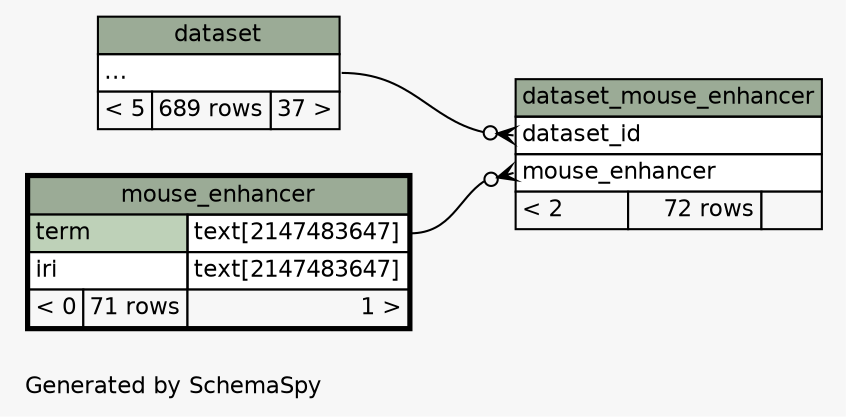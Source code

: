 // dot 2.38.0 on Linux 4.4.0-53-generic
// SchemaSpy rev 590
digraph "twoDegreesRelationshipsDiagram" {
  graph [
    rankdir="RL"
    bgcolor="#f7f7f7"
    label="\nGenerated by SchemaSpy"
    labeljust="l"
    nodesep="0.18"
    ranksep="0.46"
    fontname="Helvetica"
    fontsize="11"
  ];
  node [
    fontname="Helvetica"
    fontsize="11"
    shape="plaintext"
  ];
  edge [
    arrowsize="0.8"
  ];
  "dataset_mouse_enhancer":"dataset_id":w -> "dataset":"elipses":e [arrowhead=none dir=back arrowtail=crowodot];
  "dataset_mouse_enhancer":"mouse_enhancer":w -> "mouse_enhancer":"term.type":e [arrowhead=none dir=back arrowtail=crowodot];
  "dataset" [
    label=<
    <TABLE BORDER="0" CELLBORDER="1" CELLSPACING="0" BGCOLOR="#ffffff">
      <TR><TD COLSPAN="3" BGCOLOR="#9bab96" ALIGN="CENTER">dataset</TD></TR>
      <TR><TD PORT="elipses" COLSPAN="3" ALIGN="LEFT">...</TD></TR>
      <TR><TD ALIGN="LEFT" BGCOLOR="#f7f7f7">&lt; 5</TD><TD ALIGN="RIGHT" BGCOLOR="#f7f7f7">689 rows</TD><TD ALIGN="RIGHT" BGCOLOR="#f7f7f7">37 &gt;</TD></TR>
    </TABLE>>
    URL="dataset.html"
    tooltip="dataset"
  ];
  "dataset_mouse_enhancer" [
    label=<
    <TABLE BORDER="0" CELLBORDER="1" CELLSPACING="0" BGCOLOR="#ffffff">
      <TR><TD COLSPAN="3" BGCOLOR="#9bab96" ALIGN="CENTER">dataset_mouse_enhancer</TD></TR>
      <TR><TD PORT="dataset_id" COLSPAN="3" ALIGN="LEFT">dataset_id</TD></TR>
      <TR><TD PORT="mouse_enhancer" COLSPAN="3" ALIGN="LEFT">mouse_enhancer</TD></TR>
      <TR><TD ALIGN="LEFT" BGCOLOR="#f7f7f7">&lt; 2</TD><TD ALIGN="RIGHT" BGCOLOR="#f7f7f7">72 rows</TD><TD ALIGN="RIGHT" BGCOLOR="#f7f7f7">  </TD></TR>
    </TABLE>>
    URL="dataset_mouse_enhancer.html"
    tooltip="dataset_mouse_enhancer"
  ];
  "mouse_enhancer" [
    label=<
    <TABLE BORDER="2" CELLBORDER="1" CELLSPACING="0" BGCOLOR="#ffffff">
      <TR><TD COLSPAN="3" BGCOLOR="#9bab96" ALIGN="CENTER">mouse_enhancer</TD></TR>
      <TR><TD PORT="term" COLSPAN="2" BGCOLOR="#bed1b8" ALIGN="LEFT">term</TD><TD PORT="term.type" ALIGN="LEFT">text[2147483647]</TD></TR>
      <TR><TD PORT="iri" COLSPAN="2" ALIGN="LEFT">iri</TD><TD PORT="iri.type" ALIGN="LEFT">text[2147483647]</TD></TR>
      <TR><TD ALIGN="LEFT" BGCOLOR="#f7f7f7">&lt; 0</TD><TD ALIGN="RIGHT" BGCOLOR="#f7f7f7">71 rows</TD><TD ALIGN="RIGHT" BGCOLOR="#f7f7f7">1 &gt;</TD></TR>
    </TABLE>>
    URL="mouse_enhancer.html"
    tooltip="mouse_enhancer"
  ];
}
